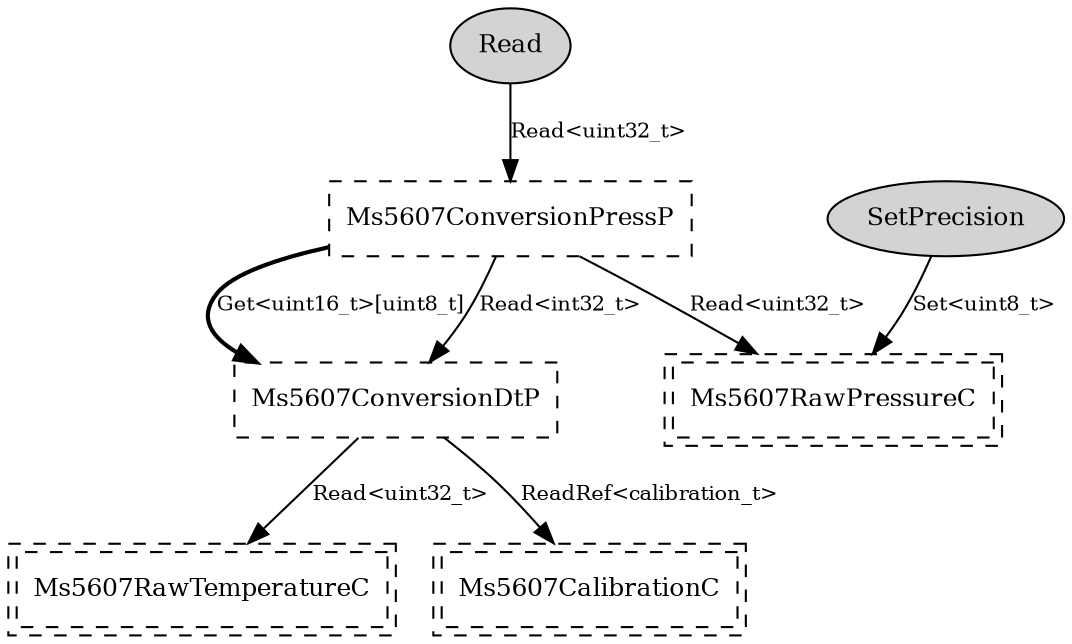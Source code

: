 digraph "tos.chips.ms5607.Ms5607PressureC" {
  n0x40bc0938 [shape=ellipse, style=filled, label="Read", fontsize=12];
  "Ms5607PressureC.Ms5607ConversionPressP" [fontsize=12, shape=box, style=dashed, label="Ms5607ConversionPressP", URL="../chtml/tos.chips.ms5607.Ms5607ConversionPressP.html"];
  n0x40bbb708 [shape=ellipse, style=filled, label="SetPrecision", fontsize=12];
  "Ms5607PressureC.Ms5607RawPressureC" [fontsize=12, shape=box,peripheries=2, style=dashed, label="Ms5607RawPressureC", URL="../chtml/tos.chips.ms5607.Ms5607RawPressureC.html"];
  "Ms5607PressureC.Ms5607ConversionPressP" [fontsize=12, shape=box, style=dashed, label="Ms5607ConversionPressP", URL="../chtml/tos.chips.ms5607.Ms5607ConversionPressP.html"];
  "Ms5607PressureC.Ms5607ConversionDtP" [fontsize=12, shape=box, style=dashed, label="Ms5607ConversionDtP", URL="../chtml/tos.chips.ms5607.Ms5607ConversionDtP.html"];
  "Ms5607PressureC.Ms5607ConversionPressP" [fontsize=12, shape=box, style=dashed, label="Ms5607ConversionPressP", URL="../chtml/tos.chips.ms5607.Ms5607ConversionPressP.html"];
  "Ms5607PressureC.Ms5607ConversionDtP" [fontsize=12, shape=box, style=dashed, label="Ms5607ConversionDtP", URL="../chtml/tos.chips.ms5607.Ms5607ConversionDtP.html"];
  "Ms5607PressureC.Ms5607ConversionPressP" [fontsize=12, shape=box, style=dashed, label="Ms5607ConversionPressP", URL="../chtml/tos.chips.ms5607.Ms5607ConversionPressP.html"];
  "Ms5607PressureC.Ms5607RawPressureC" [fontsize=12, shape=box,peripheries=2, style=dashed, label="Ms5607RawPressureC", URL="../chtml/tos.chips.ms5607.Ms5607RawPressureC.html"];
  "Ms5607PressureC.Ms5607ConversionDtP" [fontsize=12, shape=box, style=dashed, label="Ms5607ConversionDtP", URL="../chtml/tos.chips.ms5607.Ms5607ConversionDtP.html"];
  "Ms5607PressureC.Ms5607RawTemperatureC" [fontsize=12, shape=box,peripheries=2, style=dashed, label="Ms5607RawTemperatureC", URL="../chtml/tos.chips.ms5607.Ms5607RawTemperatureC.html"];
  "Ms5607PressureC.Ms5607ConversionDtP" [fontsize=12, shape=box, style=dashed, label="Ms5607ConversionDtP", URL="../chtml/tos.chips.ms5607.Ms5607ConversionDtP.html"];
  "Ms5607PressureC.Ms5607CalibrationC" [fontsize=12, shape=box,peripheries=2, style=dashed, label="Ms5607CalibrationC", URL="../chtml/tos.chips.ms5607.Ms5607CalibrationC.html"];
  "n0x40bc0938" -> "Ms5607PressureC.Ms5607ConversionPressP" [label="Read<uint32_t>", URL="../ihtml/tos.interfaces.Read.html", fontsize=10];
  "n0x40bbb708" -> "Ms5607PressureC.Ms5607RawPressureC" [label="Set<uint8_t>", URL="../ihtml/tos.interfaces.Set.html", fontsize=10];
  "Ms5607PressureC.Ms5607ConversionPressP" -> "Ms5607PressureC.Ms5607ConversionDtP" [label="Get<uint16_t>[uint8_t]", style=bold, URL="../ihtml/tos.interfaces.Get.html", fontsize=10];
  "Ms5607PressureC.Ms5607ConversionPressP" -> "Ms5607PressureC.Ms5607ConversionDtP" [label="Read<int32_t>", URL="../ihtml/tos.interfaces.Read.html", fontsize=10];
  "Ms5607PressureC.Ms5607ConversionPressP" -> "Ms5607PressureC.Ms5607RawPressureC" [label="Read<uint32_t>", URL="../ihtml/tos.interfaces.Read.html", fontsize=10];
  "Ms5607PressureC.Ms5607ConversionDtP" -> "Ms5607PressureC.Ms5607RawTemperatureC" [label="Read<uint32_t>", URL="../ihtml/tos.interfaces.Read.html", fontsize=10];
  "Ms5607PressureC.Ms5607ConversionDtP" -> "Ms5607PressureC.Ms5607CalibrationC" [label="ReadRef<calibration_t>", URL="../ihtml/tos.interfaces.ReadRef.html", fontsize=10];
}
